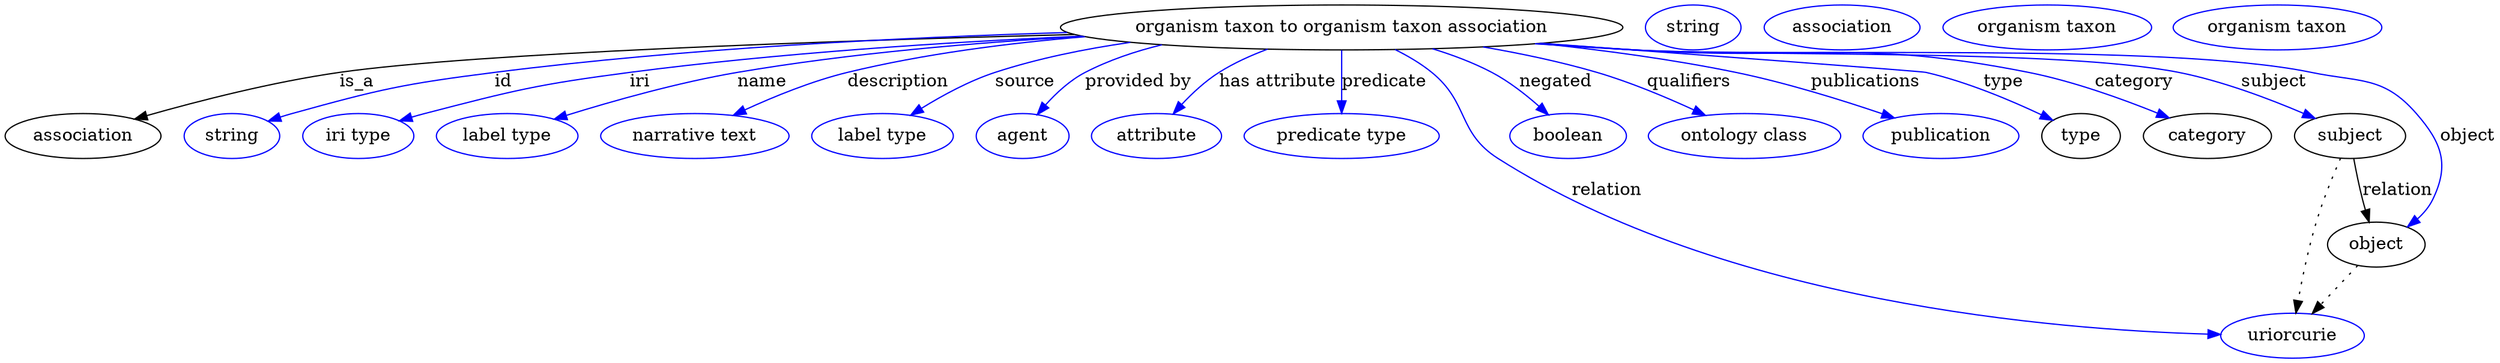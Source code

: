 digraph {
	graph [bb="0,0,1651,283"];
	node [label="\N"];
	"organism taxon to organism taxon association"	 [height=0.5,
		label="organism taxon to organism taxon association",
		pos="876.05,265",
		width=4.8385];
	association	 [height=0.5,
		pos="50.046,178",
		width=1.3902];
	"organism taxon to organism taxon association" -> association	 [label=is_a,
		lp="233.05,221.5",
		pos="e,85.04,191.05 708.08,260.12 545.86,254.62 311.92,244.39 222.05,229 177.9,221.44 129.07,206.28 94.76,194.45"];
	id	 [color=blue,
		height=0.5,
		label=string,
		pos="149.05,178",
		width=0.84854];
	"organism taxon to organism taxon association" -> id	 [color=blue,
		label=id,
		lp="331.55,221.5",
		pos="e,172.87,189.59 717.06,257.62 581.93,250.78 398.65,240.04 326.05,229 264.13,219.59 248.3,216.27 189.05,196 186.8,195.23 184.5,194.38 \
182.2,193.48",
		style=solid];
	iri	 [color=blue,
		height=0.5,
		label="iri type",
		pos="234.05,178",
		width=1.011];
	"organism taxon to organism taxon association" -> iri	 [color=blue,
		label=iri,
		lp="423.55,221.5",
		pos="e,262.05,189.66 713.34,258.51 625.24,253.42 514.74,244.5 417.05,229 355.19,219.19 339.79,214.79 280.05,196 277.28,195.13 274.45,\
194.18 271.61,193.18",
		style=solid];
	name	 [color=blue,
		height=0.5,
		label="label type",
		pos="334.05,178",
		width=1.2638];
	"organism taxon to organism taxon association" -> name	 [color=blue,
		label=name,
		lp="506.55,221.5",
		pos="e,366.25,190.83 716.16,257.83 646.5,252.71 564.22,243.96 491.05,229 451.14,220.84 407.16,206.02 375.92,194.46",
		style=solid];
	description	 [color=blue,
		height=0.5,
		label="narrative text",
		pos="455.05,178",
		width=1.6068];
	"organism taxon to organism taxon association" -> description	 [color=blue,
		label=description,
		lp="597.55,221.5",
		pos="e,483.12,193.76 741.66,253.48 674,246.85 599.56,238.06 567.05,229 541.05,221.76 513.44,209.25 492.14,198.43",
		style=solid];
	source	 [color=blue,
		height=0.5,
		label="label type",
		pos="576.05,178",
		width=1.2638];
	"organism taxon to organism taxon association" -> source	 [color=blue,
		label=source,
		lp="679.05,221.5",
		pos="e,597.61,194.06 752.04,252.35 721.7,247.05 689.72,239.57 661.05,229 641.74,221.88 621.93,210.29 606.3,199.96",
		style=solid];
	"provided by"	 [color=blue,
		height=0.5,
		label=agent,
		pos="669.05,178",
		width=0.83048];
	"organism taxon to organism taxon association" -> "provided by"	 [color=blue,
		label="provided by",
		lp="753.05,221.5",
		pos="e,681.53,194.69 774.79,250.32 755.88,245.2 736.82,238.3 720.05,229 708.07,222.36 697.01,212.09 688.28,202.49",
		style=solid];
	"has attribute"	 [color=blue,
		height=0.5,
		label=attribute,
		pos="757.05,178",
		width=1.1193];
	"organism taxon to organism taxon association" -> "has attribute"	 [color=blue,
		label="has attribute",
		lp="838.55,221.5",
		pos="e,770.47,195.06 835.18,247.32 824.92,242.07 814.23,235.87 805.05,229 794.96,221.45 785.17,211.65 777.09,202.67",
		style=solid];
	predicate	 [color=blue,
		height=0.5,
		label="predicate type",
		pos="876.05,178",
		width=1.679];
	"organism taxon to organism taxon association" -> predicate	 [color=blue,
		label=predicate,
		lp="901.05,221.5",
		pos="e,876.05,196 876.05,246.97 876.05,235.19 876.05,219.56 876.05,206.16",
		style=solid];
	relation	 [color=blue,
		height=0.5,
		label=uriorcurie,
		pos="1514,18",
		width=1.2638];
	"organism taxon to organism taxon association" -> relation	 [color=blue,
		label=relation,
		lp="1058,134.5",
		pos="e,1468.8,20.411 906.49,247.21 914.55,241.85 922.97,235.62 930.05,229 958.29,202.59 950.88,181.47 983.05,160 1135,58.588 1356.6,29.441 \
1458.7,21.189",
		style=solid];
	negated	 [color=blue,
		height=0.5,
		label=boolean,
		pos="1030,178",
		width=1.0652];
	"organism taxon to organism taxon association" -> negated	 [color=blue,
		label=negated,
		lp="1018.5,221.5",
		pos="e,1016.1,195.12 937.65,248.13 951.47,243.04 965.7,236.7 978.05,229 989.45,221.89 1000.3,211.9 1009.2,202.64",
		style=solid];
	qualifiers	 [color=blue,
		height=0.5,
		label="ontology class",
		pos="1148,178",
		width=1.7151];
	"organism taxon to organism taxon association" -> qualifiers	 [color=blue,
		label=qualifiers,
		lp="1106,221.5",
		pos="e,1119.7,194.25 967.4,249.66 992.58,244.3 1019.7,237.45 1044,229 1067,221.04 1091.5,209.23 1110.9,198.98",
		style=solid];
	publications	 [color=blue,
		height=0.5,
		label=publication,
		pos="1278,178",
		width=1.3902];
	"organism taxon to organism taxon association" -> publications	 [color=blue,
		label=publications,
		lp="1217.5,221.5",
		pos="e,1245.6,191.82 1003.7,252.68 1046.1,247.16 1093.5,239.48 1136,229 1170.5,220.52 1208.3,206.73 1236.2,195.62",
		style=solid];
	type	 [height=0.5,
		pos="1373,178",
		width=0.75];
	"organism taxon to organism taxon association" -> type	 [color=blue,
		label=type,
		lp="1311,221.5",
		pos="e,1352.1,189.7 1002,252.5 1021.1,250.64 1040.6,248.75 1059,247 1146.1,238.72 1170,249.55 1255,229 1286.3,221.44 1319.8,206.23 1343.1,\
194.37",
		style=solid];
	category	 [height=0.5,
		pos="1459,178",
		width=1.1374];
	"organism taxon to organism taxon association" -> category	 [color=blue,
		label=category,
		lp="1399.5,221.5",
		pos="e,1431.5,191.47 1000,252.28 1019.8,250.41 1040,248.58 1059,247 1178,237.16 1210.5,254.81 1327,229 1360.2,221.65 1396.1,207.36 1422,\
195.76",
		style=solid];
	subject	 [height=0.5,
		pos="1554,178",
		width=0.99297];
	"organism taxon to organism taxon association" -> subject	 [color=blue,
		label=subject,
		lp="1492.5,221.5",
		pos="e,1529.1,190.94 998.53,252.11 1018.7,250.23 1039.5,248.44 1059,247 1140.7,240.99 1347.1,246.5 1427,229 1459.8,221.84 1495,207.1 \
1520,195.3",
		style=solid];
	object	 [height=0.5,
		pos="1574,91",
		width=0.9027];
	"organism taxon to organism taxon association" -> object	 [color=blue,
		label=object,
		lp="1634,178",
		pos="e,1594.2,105.27 997.53,252.04 1018,250.14 1039.1,248.37 1059,247 1160.4,240.02 1416.6,250.08 1516,229 1554.9,220.77 1573.3,226.22 \
1599,196 1619.2,172.3 1623.2,155.68 1611,127 1608.8,121.74 1605.4,116.86 1601.5,112.51",
		style=solid];
	association_type	 [color=blue,
		height=0.5,
		label=string,
		pos="1099,265",
		width=0.84854];
	association_category	 [color=blue,
		height=0.5,
		label=association,
		pos="1198,265",
		width=1.3902];
	subject -> relation	 [pos="e,1517.4,36.239 1548.1,159.97 1543.6,146.12 1537.5,126.47 1533,109 1527.7,88.088 1522.7,64.188 1519.2,46.13",
		style=dotted];
	subject -> object	 [label=relation,
		lp="1586,134.5",
		pos="e,1569.9,109 1558.2,159.97 1560.9,148.08 1564.6,132.25 1567.7,118.76"];
	"organism taxon to organism taxon association_subject"	 [color=blue,
		height=0.5,
		label="organism taxon",
		pos="1332,265",
		width=1.8234];
	object -> relation	 [pos="e,1528.2,35.261 1560.4,74.435 1552.8,65.207 1543.2,53.528 1534.8,43.191",
		style=dotted];
	"organism taxon to organism taxon association_object"	 [color=blue,
		height=0.5,
		label="organism taxon",
		pos="1481,265",
		width=1.8234];
}
